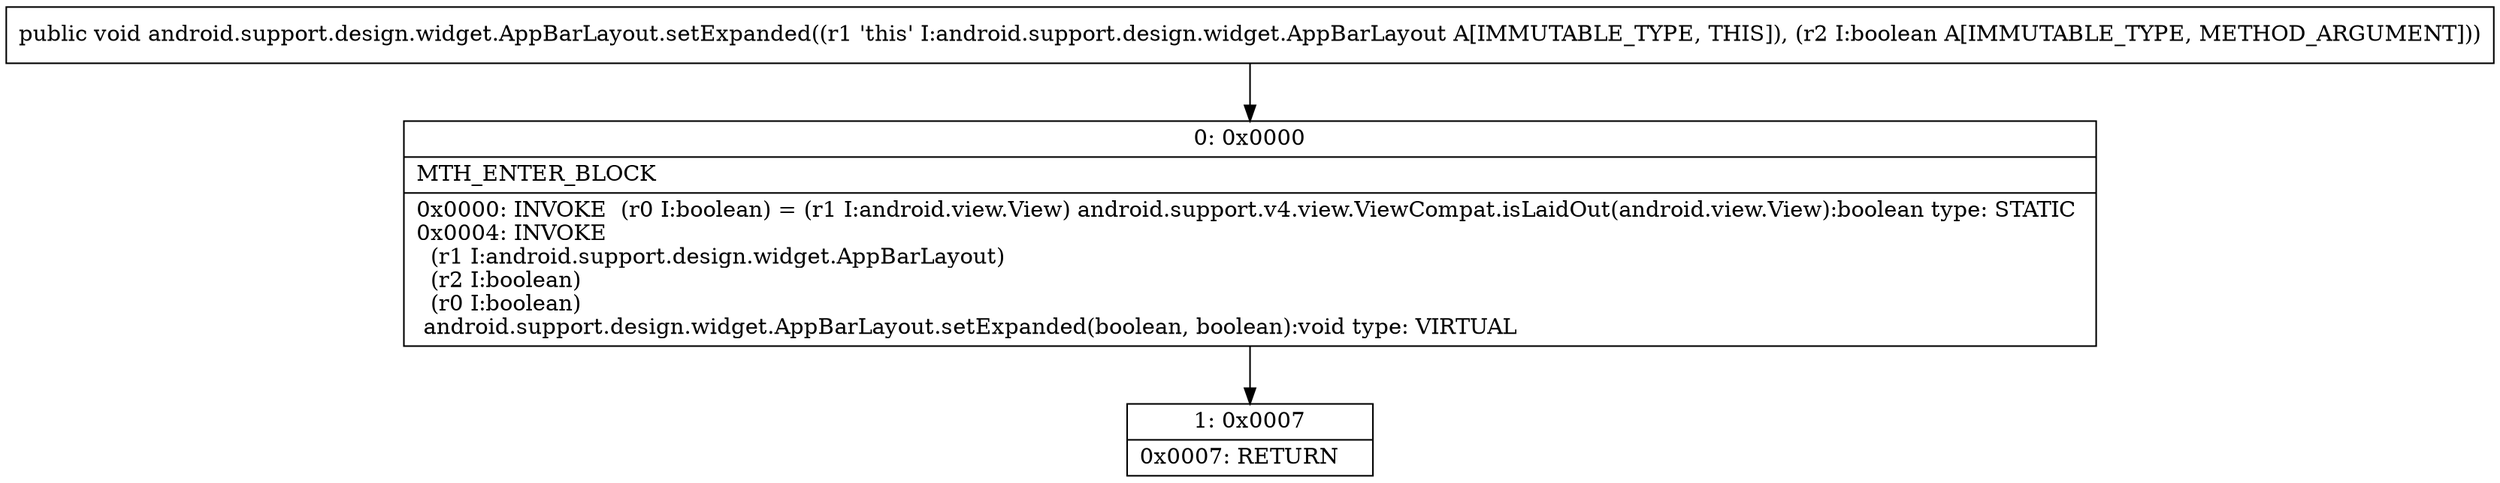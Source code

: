 digraph "CFG forandroid.support.design.widget.AppBarLayout.setExpanded(Z)V" {
Node_0 [shape=record,label="{0\:\ 0x0000|MTH_ENTER_BLOCK\l|0x0000: INVOKE  (r0 I:boolean) = (r1 I:android.view.View) android.support.v4.view.ViewCompat.isLaidOut(android.view.View):boolean type: STATIC \l0x0004: INVOKE  \l  (r1 I:android.support.design.widget.AppBarLayout)\l  (r2 I:boolean)\l  (r0 I:boolean)\l android.support.design.widget.AppBarLayout.setExpanded(boolean, boolean):void type: VIRTUAL \l}"];
Node_1 [shape=record,label="{1\:\ 0x0007|0x0007: RETURN   \l}"];
MethodNode[shape=record,label="{public void android.support.design.widget.AppBarLayout.setExpanded((r1 'this' I:android.support.design.widget.AppBarLayout A[IMMUTABLE_TYPE, THIS]), (r2 I:boolean A[IMMUTABLE_TYPE, METHOD_ARGUMENT])) }"];
MethodNode -> Node_0;
Node_0 -> Node_1;
}

